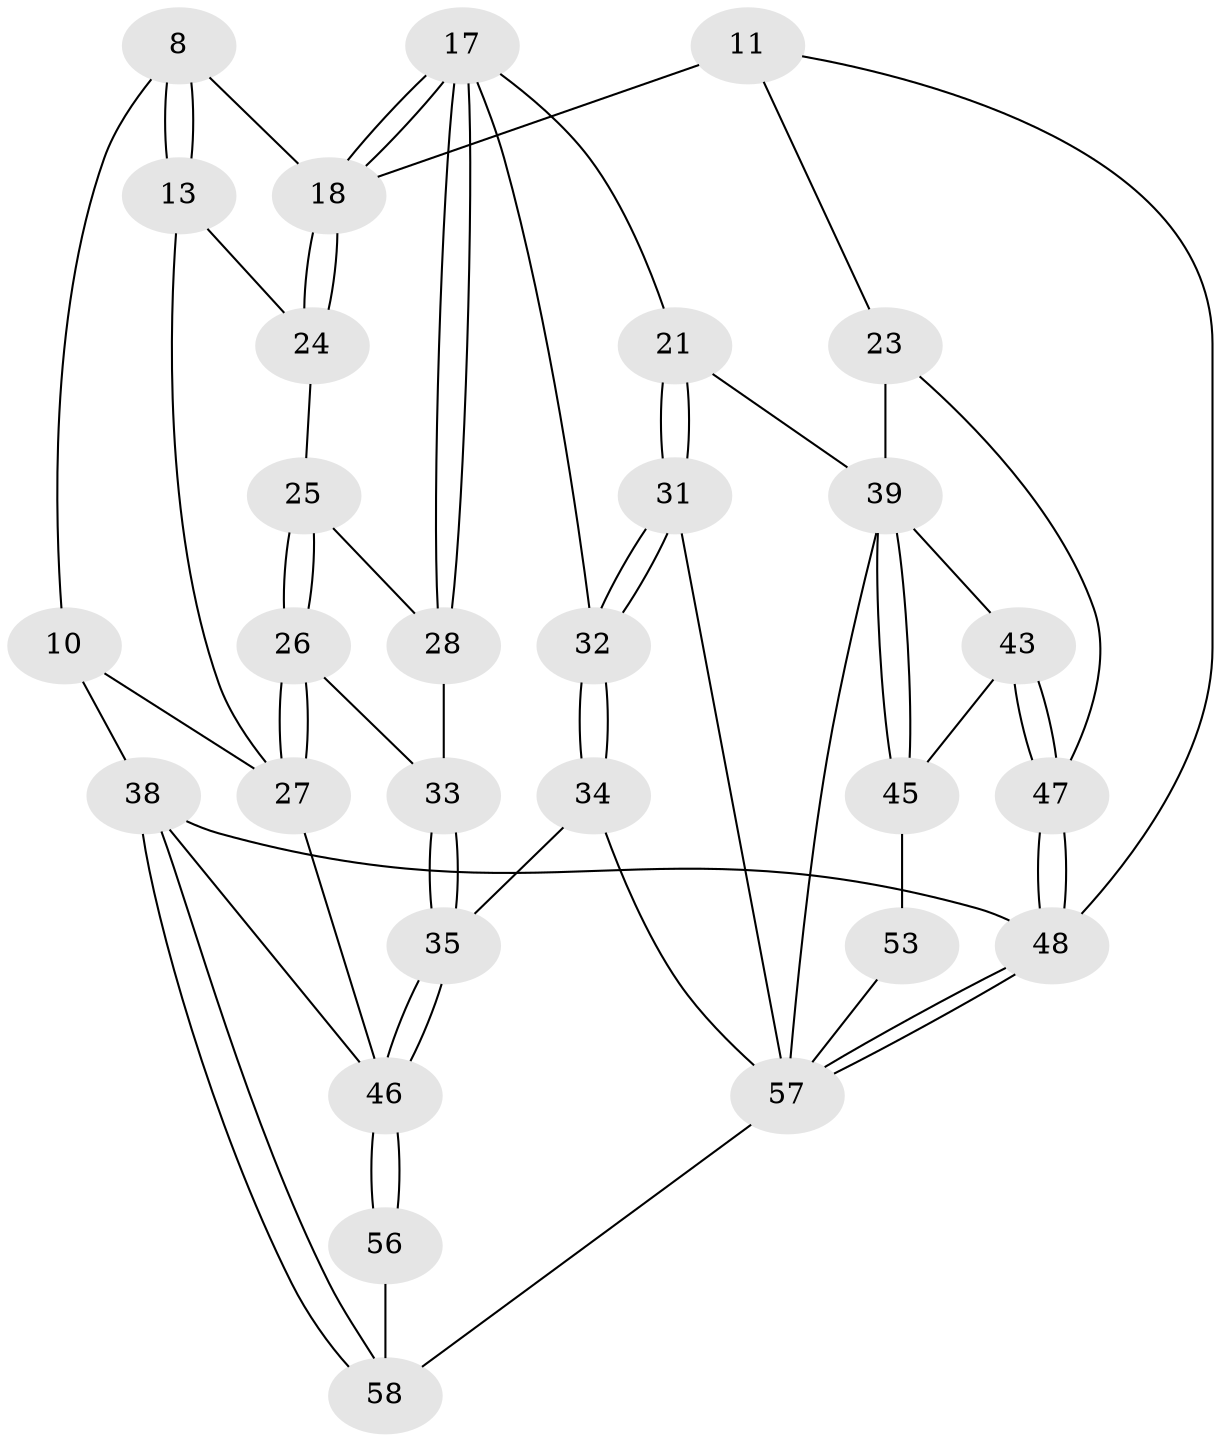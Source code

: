 // original degree distribution, {3: 0.034482758620689655, 4: 0.29310344827586204, 6: 0.25862068965517243, 5: 0.41379310344827586}
// Generated by graph-tools (version 1.1) at 2025/01/03/09/25 05:01:15]
// undirected, 29 vertices, 65 edges
graph export_dot {
graph [start="1"]
  node [color=gray90,style=filled];
  8 [pos="+0.19406650783991625+0.19811518428775915"];
  10 [pos="+0+0.19905035122931214",super="+9"];
  11 [pos="+0.6570622317229351+0.10175476397208742",super="+2"];
  13 [pos="+0+0.28138382737372064"];
  17 [pos="+0.2749355711926518+0.3956100276295795",super="+16+15"];
  18 [pos="+0.26639972625017466+0.3575163685563287",super="+7+12"];
  21 [pos="+0.6123265412915265+0.477307482997397"];
  23 [pos="+0.9193255768611591+0.3644866245988489",super="+19"];
  24 [pos="+0+0.2882015539783873"];
  25 [pos="+0.09218545642189384+0.4128715946183074"];
  26 [pos="+0+0.5726681315227957"];
  27 [pos="+0+0.6546011633422912",super="+14"];
  28 [pos="+0.2526908209222587+0.4022715509318519"];
  31 [pos="+0.4838377055694409+0.6800506511301195"];
  32 [pos="+0.34157340489009247+0.6677891415228071"];
  33 [pos="+0.09537257223763872+0.5411013363114261"];
  34 [pos="+0.3139264350301412+0.7008660078418255"];
  35 [pos="+0.3004319487084308+0.704171416178642"];
  38 [pos="+0+1",super="+4"];
  39 [pos="+0.7337413990967199+0.6841726934490898",super="+30+29"];
  43 [pos="+1+1",super="+42"];
  45 [pos="+0.7711512877919733+0.7749930297820112",super="+44"];
  46 [pos="+0.1317042292657083+0.768263307201214",super="+37"];
  47 [pos="+1+1",super="+41+22"];
  48 [pos="+1+1",super="+3"];
  53 [pos="+0.6580670905269096+0.9101830643827931",super="+52"];
  56 [pos="+0.15493738075979516+0.9897478135879949"];
  57 [pos="+0.49228264413572526+1",super="+54+51"];
  58 [pos="+0.16933932894637205+1",super="+55"];
  8 -- 13;
  8 -- 13;
  8 -- 18;
  8 -- 10;
  10 -- 38 [weight=2];
  10 -- 27;
  11 -- 48;
  11 -- 18 [weight=2];
  11 -- 23;
  13 -- 24;
  13 -- 27;
  17 -- 18 [weight=2];
  17 -- 18;
  17 -- 28;
  17 -- 28;
  17 -- 32;
  17 -- 21;
  18 -- 24;
  18 -- 24;
  21 -- 31;
  21 -- 31;
  21 -- 39;
  23 -- 47;
  23 -- 39 [weight=2];
  24 -- 25;
  25 -- 26;
  25 -- 26;
  25 -- 28;
  26 -- 27;
  26 -- 27;
  26 -- 33;
  27 -- 46;
  28 -- 33;
  31 -- 32;
  31 -- 32;
  31 -- 57;
  32 -- 34;
  32 -- 34;
  33 -- 35;
  33 -- 35;
  34 -- 35;
  34 -- 57;
  35 -- 46;
  35 -- 46;
  38 -- 58;
  38 -- 58;
  38 -- 48 [weight=2];
  38 -- 46;
  39 -- 45;
  39 -- 45;
  39 -- 43;
  39 -- 57;
  43 -- 47 [weight=2];
  43 -- 47;
  43 -- 45;
  45 -- 53 [weight=2];
  46 -- 56 [weight=2];
  46 -- 56;
  47 -- 48 [weight=2];
  47 -- 48;
  48 -- 57;
  48 -- 57;
  53 -- 57 [weight=2];
  56 -- 58;
  57 -- 58 [weight=2];
}
